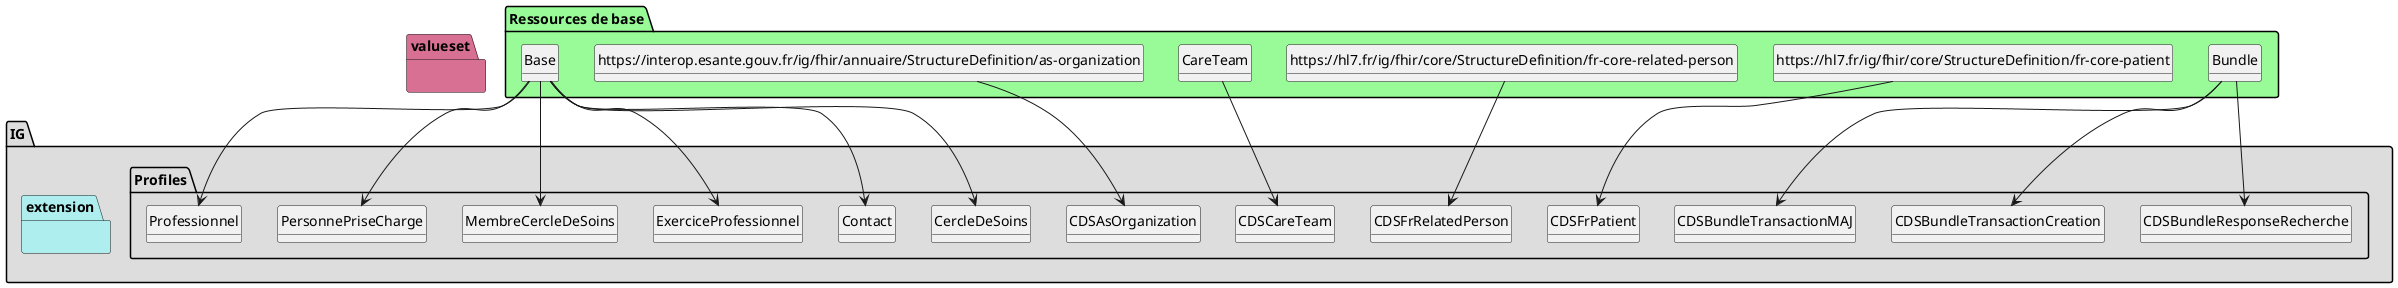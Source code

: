 @startuml
set namespaceSeparator ?
hide circle
hide class fields

package IG #DDDDDD{

     package Profiles #DDDDDD{

        class CDSBundleResponseRecherche{

             Bundle.type => [None..None]
             Bundle.entry => [None..None]
             Bundle.entry:careTeam => [0..*]
             Bundle.entry:careTeam.resource => [1..None]
             Bundle.entry:careTeam.search.mode => [None..None]
             Bundle.entry:careTeam.request => [None..0]
             Bundle.entry:careTeam.response => [None..0]
             Bundle.entry:patient => [0..*]
             Bundle.entry:patient.resource => [1..None]
             Bundle.entry:patient.search.mode => [None..None]
             Bundle.entry:patient.request => [None..0]
             Bundle.entry:patient.response => [None..0]
             Bundle.entry:relatedPerson => [0..*]
             Bundle.entry:relatedPerson.resource => [1..None]
             Bundle.entry:relatedPerson.search.mode => [None..None]
             Bundle.entry:relatedPerson.request => [None..0]
             Bundle.entry:relatedPerson.response => [None..0]
             Bundle.entry:organization => [0..*]
             Bundle.entry:organization.resource => [1..None]
             Bundle.entry:organization.search.mode => [None..None]
             Bundle.entry:organization.request => [None..0]
             Bundle.entry:organization.response => [None..0]
             Bundle.entry:practitionerRoleOrg => [0..*]
             Bundle.entry:practitionerRoleOrg.resource => [1..None]
             Bundle.entry:practitionerRoleOrg.search.mode => [None..None]
             Bundle.entry:practitionerRoleOrg.request => [None..0]
             Bundle.entry:practitionerRoleOrg.response => [None..0]
             Bundle.entry:practitionerPro => [0..*]
             Bundle.entry:practitionerPro.resource => [1..None]
             Bundle.entry:practitionerPro.search.mode => [None..None]
             Bundle.entry:practitionerPro.request => [None..0]
             Bundle.entry:practitionerPro.response => [None..0]
        } 

        class CDSBundleTransactionCreation{

             Bundle.type => [None..None]
             Bundle.entry => [2..None]
             Bundle.entry:careTeam => [1..1]
             Bundle.entry:careTeam.resource => [1..None]
             Bundle.entry:careTeam.request.method => [None..None]
             Bundle.entry:careTeam.response => [None..0]
             Bundle.entry:patient => [1..1]
             Bundle.entry:patient.resource => [1..None]
             Bundle.entry:patient.request.method => [None..None]
             Bundle.entry:patient.response => [None..0]
             Bundle.entry:relatedPerson => [0..*]
             Bundle.entry:relatedPerson.resource => [1..None]
             Bundle.entry:relatedPerson.request.method => [None..None]
             Bundle.entry:relatedPerson.response => [None..0]
             Bundle.entry:organization => [0..*]
             Bundle.entry:organization.resource => [1..None]
             Bundle.entry:organization.request.method => [None..None]
             Bundle.entry:organization.response => [None..0]
             Bundle.entry:practitionerRoleOrg => [0..*]
             Bundle.entry:practitionerRoleOrg.resource => [1..None]
             Bundle.entry:practitionerRoleOrg.request.method => [None..None]
             Bundle.entry:practitionerRoleOrg.response => [None..0]
             Bundle.entry:practitionerPro => [0..*]
             Bundle.entry:practitionerPro.resource => [1..None]
             Bundle.entry:practitionerPro.request.method => [None..None]
             Bundle.entry:practitionerPro.response => [None..0]
        } 

        class CDSBundleTransactionMAJ{

             Bundle.type => [None..None]
             Bundle.entry => [1..None]
             Bundle.entry:careTeam => [0..*]
             Bundle.entry:careTeam.resource => [1..None]
             Bundle.entry:careTeam.request.method => [None..None]
             Bundle.entry:careTeam.response => [None..0]
             Bundle.entry:patient => [0..*]
             Bundle.entry:patient.resource => [1..None]
             Bundle.entry:patient.request.method => [None..None]
             Bundle.entry:patient.response => [None..0]
             Bundle.entry:relatedPerson => [0..*]
             Bundle.entry:relatedPerson.resource => [1..None]
             Bundle.entry:relatedPerson.request.method => [None..None]
             Bundle.entry:relatedPerson.response => [None..0]
             Bundle.entry:organization => [0..*]
             Bundle.entry:organization.resource => [1..None]
             Bundle.entry:organization.request.method => [None..None]
             Bundle.entry:organization.response => [None..0]
             Bundle.entry:practitionerRoleOrg => [0..*]
             Bundle.entry:practitionerRoleOrg.resource => [1..None]
             Bundle.entry:practitionerRoleOrg.request.method => [None..None]
             Bundle.entry:practitionerRoleOrg.response => [None..0]
             Bundle.entry:practitionerPro => [0..*]
             Bundle.entry:practitionerPro.resource => [1..None]
             Bundle.entry:practitionerPro.request.method => [None..None]
             Bundle.entry:practitionerPro.response => [None..0]
        } 

        class CDSFrPatient{

             Patient.meta => [None..None]
             Patient.identifier => [1..None]
             Patient.telecom => [1..None]
             Patient.address => [1..None]
        } 

        class CDSFrRelatedPerson{

             RelatedPerson.identifier => [None..None]
             RelatedPerson.patient => [None..None]
             RelatedPerson.relationship => [1..None]
             RelatedPerson.relationship:Role => [1..None]
             RelatedPerson.relationship:RelationType => [None..1]
             RelatedPerson.name => [1..1]
             RelatedPerson.name.family => [1..None]
             RelatedPerson.name.given => [None..1]
             RelatedPerson.telecom => [1..None]
        } 

        class CDSCareTeam{

             CareTeam.meta => [1..None]
             CareTeam.meta.lastUpdated => [None..None]
             CareTeam.identifier => [1..1]
             CareTeam.identifier.value => [1..None]
             CareTeam.status => [1..None]
             CareTeam.category => [None..None]
             CareTeam.name => [1..None]
             CareTeam.subject => [1..None]
             CareTeam.encounter => [None..None]
             CareTeam.period => [1..None]
             CareTeam.period.start => [1..None]
             CareTeam.period.end => [None..None]
             CareTeam.participant => [None..None]
             CareTeam.participant.member => [1..None]
             CareTeam.participant.period => [None..None]
             CareTeam.participant.period.start => [1..None]
             CareTeam.managingOrganization => [None..None]
             CareTeam.telecom => [None..None]
             CareTeam.note => [None..None]
        } 

        class CDSAsOrganization{

             Organization.identifier:identifierOI => [0..1]
             Organization.identifier:identifierOI.type => [1..None]
             Organization.identifier:identifierOI.system => [None..None]
             Organization.partOf => [None..None]
        } 

        class CercleDeSoins{

             log-cercle-de-soins => [None..None]
             log-cercle-de-soins.idCercleSoins => [1..1]
             log-cercle-de-soins.dateCreation => [1..1]
             log-cercle-de-soins.dateMAJ => [1..*]
             log-cercle-de-soins.dateFin => [0..1]
             log-cercle-de-soins.statut => [0..1]
             log-cercle-de-soins.metadonnee => [1..1]
             log-cercle-de-soins.PersonnePriseCharge => [1..1]
             log-cercle-de-soins.MembreCercleSoin => [0..*]
        } 

        class Contact{

             log-contact => [None..None]
             log-contact.idMembreCercleSoins => [1..1]
             log-contact.telecommunication => [1..*]
             log-contact.adresse => [0..*]
             log-contact.role => [1..1]
             log-contact.description => [0..1]
             log-contact.relation => [0..1]
             log-contact.metadonnee => [1..1]
        } 

        class ExerciceProfessionnel{

             log-exercice-professionnel => [None..None]
             log-exercice-professionnel.civiliteExercice => [0..1]
             log-exercice-professionnel.nomExercice => [0..1]
             log-exercice-professionnel.prenomExercice => [0..1]
             log-exercice-professionnel.profession => [0..1]
             log-exercice-professionnel.metadonnee => [0..1]
        } 

        class MembreCercleDeSoins{

             log-membre-cercle-de-soins => [None..None]
             log-membre-cercle-de-soins.dateEntreeCercleSoin => [1..*]
             log-membre-cercle-de-soins.dateSortieCercleSoin => [0..*]
             log-membre-cercle-de-soins.metadonnee => [0..1]
             log-membre-cercle-de-soins.Contact => [0..1]
        } 

        class PersonnePriseCharge{

             log-personne-prise-charge => [None..None]
             log-personne-prise-charge.INS => [1..1]
             log-personne-prise-charge.idPersonnePriseCharge => [0..*]
             log-personne-prise-charge.adresseCorrespondance => [1..1]
             log-personne-prise-charge.telecommunication => [1..*]
             log-personne-prise-charge.metadonnee => [1..1]
        } 

        class Professionnel{

             log-professionnel => [None..None]
             log-professionnel.idPP => [0..1]
             log-professionnel.typeIdNat-PP => [0..1]
             log-professionnel.metadonnee => [1..1]
         }

     }
     package extension #paleturquoise {


         }
     }
     package valueset #PaleVioletRed{
       }

package "Ressources de base" #palegreen {

 class "Bundle" as  class94c51f19c37f96ed231f5a0ae512b2a8 

    class94c51f19c37f96ed231f5a0ae512b2a8 --> CDSBundleResponseRecherche

 class "Bundle" as  class94c51f19c37f96ed231f5a0ae512b2a8 

    class94c51f19c37f96ed231f5a0ae512b2a8 --> CDSBundleTransactionCreation

 class "Bundle" as  class94c51f19c37f96ed231f5a0ae512b2a8 

    class94c51f19c37f96ed231f5a0ae512b2a8 --> CDSBundleTransactionMAJ

 class "https://hl7.fr/ig/fhir/core/StructureDefinition/fr-core-patient" as  classcb72a5551de902d7716887df67489a97 

    classcb72a5551de902d7716887df67489a97 --> CDSFrPatient

 class "https://hl7.fr/ig/fhir/core/StructureDefinition/fr-core-related-person" as  class73d64d75d9b8829a511eb36c46458829 

    class73d64d75d9b8829a511eb36c46458829 --> CDSFrRelatedPerson

 class "CareTeam" as  class99bade88e2b9cdcc23b2ec3bcc841176 

    class99bade88e2b9cdcc23b2ec3bcc841176 --> CDSCareTeam

 class "https://interop.esante.gouv.fr/ig/fhir/annuaire/StructureDefinition/as-organization" as  class02104d9d29574b85b8bdd491de969f0d 

    class02104d9d29574b85b8bdd491de969f0d --> CDSAsOrganization

 class "Base" as  class095a1b43effec73955e31e790438de49 

    class095a1b43effec73955e31e790438de49 --> CercleDeSoins

 class "Base" as  class095a1b43effec73955e31e790438de49 

    class095a1b43effec73955e31e790438de49 --> Contact

 class "Base" as  class095a1b43effec73955e31e790438de49 

    class095a1b43effec73955e31e790438de49 --> ExerciceProfessionnel

 class "Base" as  class095a1b43effec73955e31e790438de49 

    class095a1b43effec73955e31e790438de49 --> MembreCercleDeSoins

 class "Base" as  class095a1b43effec73955e31e790438de49 

    class095a1b43effec73955e31e790438de49 --> PersonnePriseCharge

 class "Base" as  class095a1b43effec73955e31e790438de49 

    class095a1b43effec73955e31e790438de49 --> Professionnel
}
@enduml